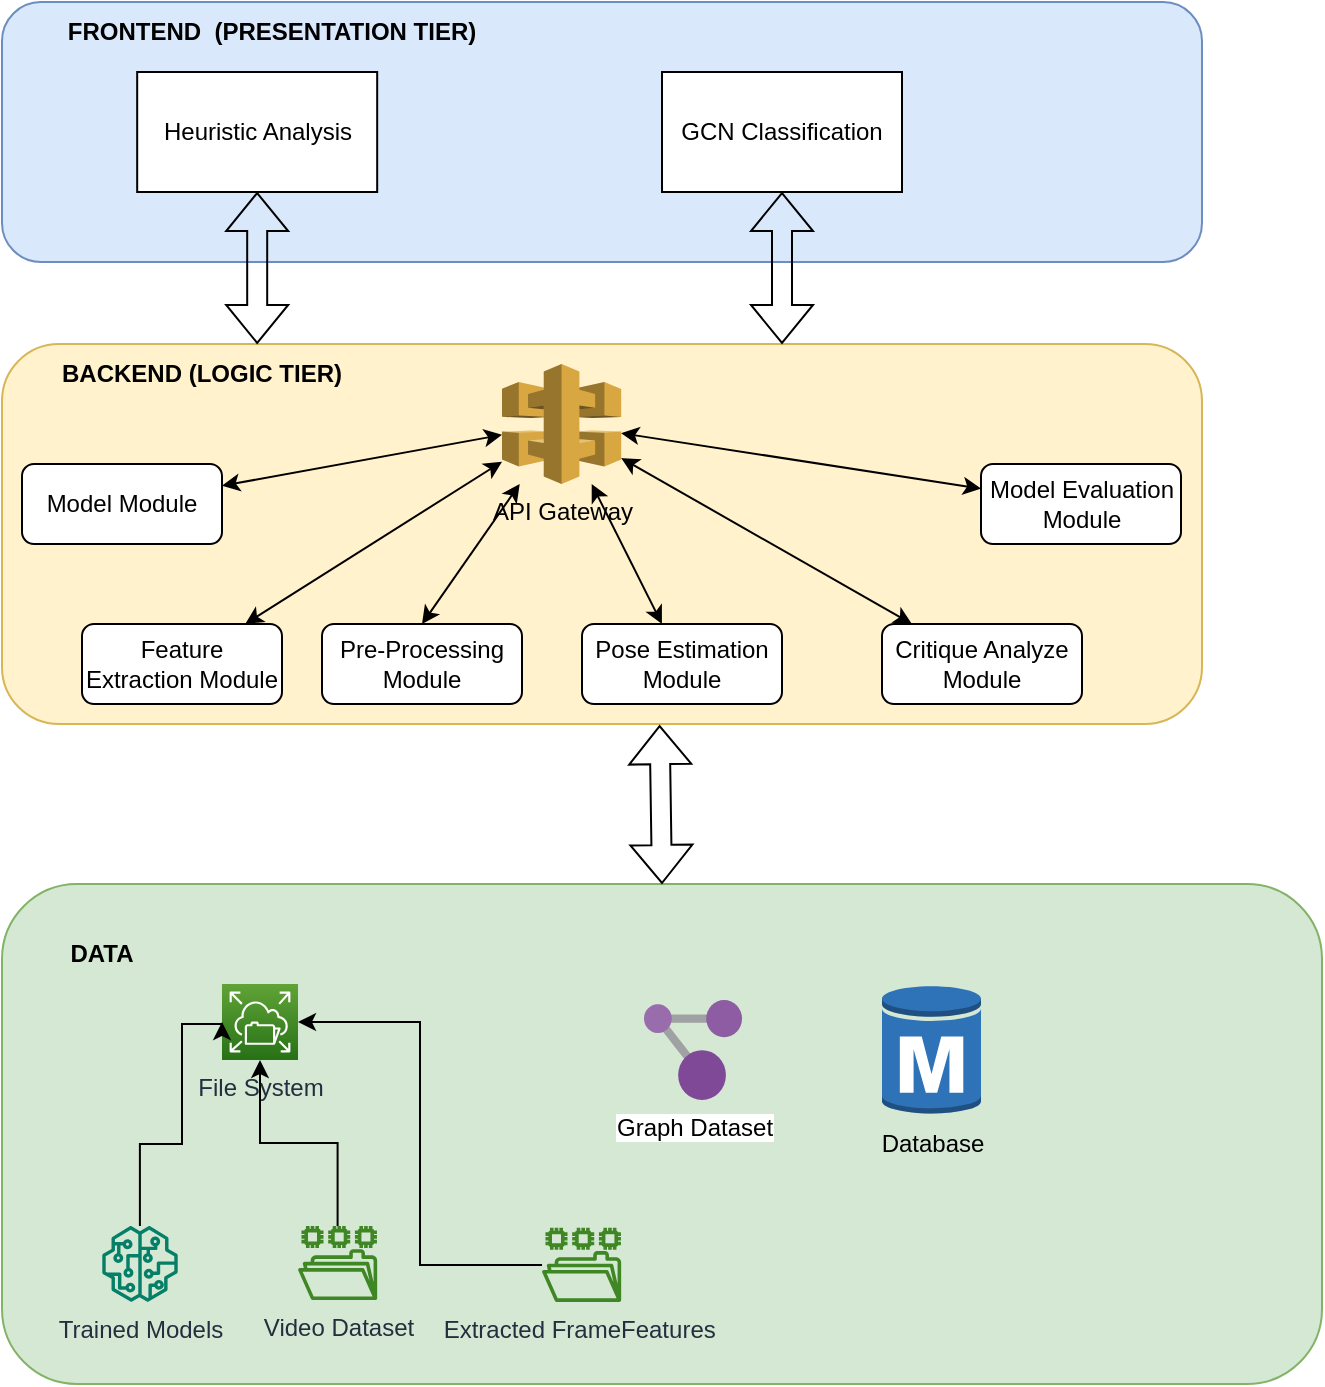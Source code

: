 <mxfile version="20.2.7" type="github">
  <diagram id="j5IfUhy7U0jLYugJBKRZ" name="Page-1">
    <mxGraphModel dx="786" dy="402" grid="1" gridSize="10" guides="1" tooltips="1" connect="1" arrows="1" fold="1" page="1" pageScale="1" pageWidth="850" pageHeight="1100" math="0" shadow="0">
      <root>
        <mxCell id="0" />
        <mxCell id="1" parent="0" />
        <mxCell id="sitT_WliWIex5_6N1mFP-2" value="" style="rounded=1;whiteSpace=wrap;html=1;fillColor=#dae8fc;strokeColor=#6c8ebf;" vertex="1" parent="1">
          <mxGeometry x="80" y="9" width="600" height="130" as="geometry" />
        </mxCell>
        <mxCell id="sitT_WliWIex5_6N1mFP-3" value="&lt;b&gt;FRONTEND&amp;nbsp; (PRESENTATION TIER)&lt;/b&gt;" style="text;html=1;strokeColor=none;fillColor=none;align=center;verticalAlign=middle;whiteSpace=wrap;rounded=0;" vertex="1" parent="1">
          <mxGeometry x="110" y="9" width="210" height="30" as="geometry" />
        </mxCell>
        <mxCell id="sitT_WliWIex5_6N1mFP-4" value="" style="rounded=1;whiteSpace=wrap;html=1;fillColor=#fff2cc;strokeColor=#d6b656;" vertex="1" parent="1">
          <mxGeometry x="80" y="180" width="600" height="190" as="geometry" />
        </mxCell>
        <mxCell id="sitT_WliWIex5_6N1mFP-5" value="&lt;b&gt;BACKEND (LOGIC TIER)&lt;/b&gt;" style="text;html=1;strokeColor=none;fillColor=none;align=center;verticalAlign=middle;whiteSpace=wrap;rounded=0;" vertex="1" parent="1">
          <mxGeometry x="105" y="180" width="150" height="30" as="geometry" />
        </mxCell>
        <mxCell id="sitT_WliWIex5_6N1mFP-6" value="" style="rounded=1;whiteSpace=wrap;html=1;fillColor=#d5e8d4;strokeColor=#82b366;" vertex="1" parent="1">
          <mxGeometry x="80" y="450" width="660" height="250" as="geometry" />
        </mxCell>
        <mxCell id="sitT_WliWIex5_6N1mFP-7" value="&lt;b&gt;DATA&lt;/b&gt;" style="text;html=1;strokeColor=none;fillColor=#d5e8d4;align=center;verticalAlign=middle;whiteSpace=wrap;rounded=0;direction=south;" vertex="1" parent="1">
          <mxGeometry x="115" y="455" width="30" height="60" as="geometry" />
        </mxCell>
        <mxCell id="sitT_WliWIex5_6N1mFP-8" value="File System&lt;br&gt;" style="sketch=0;points=[[0,0,0],[0.25,0,0],[0.5,0,0],[0.75,0,0],[1,0,0],[0,1,0],[0.25,1,0],[0.5,1,0],[0.75,1,0],[1,1,0],[0,0.25,0],[0,0.5,0],[0,0.75,0],[1,0.25,0],[1,0.5,0],[1,0.75,0]];outlineConnect=0;fontColor=#232F3E;gradientColor=#60A337;gradientDirection=north;fillColor=#277116;strokeColor=#ffffff;dashed=0;verticalLabelPosition=bottom;verticalAlign=top;align=center;html=1;fontSize=12;fontStyle=0;aspect=fixed;shape=mxgraph.aws4.resourceIcon;resIcon=mxgraph.aws4.elastic_file_system;" vertex="1" parent="1">
          <mxGeometry x="190" y="500" width="38" height="38" as="geometry" />
        </mxCell>
        <mxCell id="sitT_WliWIex5_6N1mFP-9" value="Database&lt;br&gt;" style="outlineConnect=0;dashed=0;verticalLabelPosition=bottom;verticalAlign=top;align=center;html=1;shape=mxgraph.aws3.rds_db_instance;fillColor=#2E73B8;gradientColor=none;" vertex="1" parent="1">
          <mxGeometry x="520" y="500" width="49.5" height="66" as="geometry" />
        </mxCell>
        <mxCell id="sitT_WliWIex5_6N1mFP-14" style="edgeStyle=orthogonalEdgeStyle;rounded=0;orthogonalLoop=1;jettySize=auto;html=1;entryX=0;entryY=0.5;entryDx=0;entryDy=0;entryPerimeter=0;" edge="1" parent="1" source="sitT_WliWIex5_6N1mFP-10" target="sitT_WliWIex5_6N1mFP-8">
          <mxGeometry relative="1" as="geometry">
            <Array as="points">
              <mxPoint x="149" y="580" />
              <mxPoint x="170" y="580" />
              <mxPoint x="170" y="520" />
            </Array>
          </mxGeometry>
        </mxCell>
        <mxCell id="sitT_WliWIex5_6N1mFP-10" value="Trained Models" style="sketch=0;outlineConnect=0;fontColor=#232F3E;gradientColor=none;fillColor=#067F68;strokeColor=none;dashed=0;verticalLabelPosition=bottom;verticalAlign=top;align=center;html=1;fontSize=12;fontStyle=0;aspect=fixed;pointerEvents=1;shape=mxgraph.aws4.sagemaker_model;" vertex="1" parent="1">
          <mxGeometry x="130" y="620.95" width="38" height="38" as="geometry" />
        </mxCell>
        <mxCell id="sitT_WliWIex5_6N1mFP-15" style="edgeStyle=orthogonalEdgeStyle;rounded=0;orthogonalLoop=1;jettySize=auto;html=1;" edge="1" parent="1" source="sitT_WliWIex5_6N1mFP-11" target="sitT_WliWIex5_6N1mFP-8">
          <mxGeometry relative="1" as="geometry">
            <mxPoint x="220" y="480" as="targetPoint" />
          </mxGeometry>
        </mxCell>
        <mxCell id="sitT_WliWIex5_6N1mFP-11" value="Video Dataset" style="sketch=0;outlineConnect=0;fontColor=#232F3E;gradientColor=none;fillColor=#3F8624;strokeColor=none;dashed=0;verticalLabelPosition=bottom;verticalAlign=top;align=center;html=1;fontSize=12;fontStyle=0;aspect=fixed;pointerEvents=1;shape=mxgraph.aws4.file_system;" vertex="1" parent="1">
          <mxGeometry x="228" y="620.95" width="39.59" height="37.05" as="geometry" />
        </mxCell>
        <mxCell id="sitT_WliWIex5_6N1mFP-16" style="edgeStyle=orthogonalEdgeStyle;rounded=0;orthogonalLoop=1;jettySize=auto;html=1;entryX=1;entryY=0.5;entryDx=0;entryDy=0;entryPerimeter=0;" edge="1" parent="1" source="sitT_WliWIex5_6N1mFP-12" target="sitT_WliWIex5_6N1mFP-8">
          <mxGeometry relative="1" as="geometry" />
        </mxCell>
        <mxCell id="sitT_WliWIex5_6N1mFP-12" value="Extracted FrameFeatures&amp;nbsp;" style="sketch=0;outlineConnect=0;fontColor=#232F3E;gradientColor=none;fillColor=#3F8624;strokeColor=none;dashed=0;verticalLabelPosition=bottom;verticalAlign=top;align=center;html=1;fontSize=12;fontStyle=0;aspect=fixed;pointerEvents=1;shape=mxgraph.aws4.file_system;" vertex="1" parent="1">
          <mxGeometry x="350" y="621.9" width="39.59" height="37.05" as="geometry" />
        </mxCell>
        <mxCell id="sitT_WliWIex5_6N1mFP-13" value="Graph Dataset&lt;br&gt;" style="sketch=0;aspect=fixed;html=1;points=[];align=center;image;fontSize=12;image=img/lib/mscae/Resource_Graph_Explorer.svg;" vertex="1" parent="1">
          <mxGeometry x="401" y="508" width="49" height="50" as="geometry" />
        </mxCell>
        <mxCell id="sitT_WliWIex5_6N1mFP-17" value="Heuristic Analysis&lt;br&gt;" style="rounded=0;whiteSpace=wrap;html=1;" vertex="1" parent="1">
          <mxGeometry x="147.59" y="44" width="120" height="60" as="geometry" />
        </mxCell>
        <mxCell id="sitT_WliWIex5_6N1mFP-18" value="GCN Classification" style="rounded=0;whiteSpace=wrap;html=1;" vertex="1" parent="1">
          <mxGeometry x="410" y="44" width="120" height="60" as="geometry" />
        </mxCell>
        <mxCell id="sitT_WliWIex5_6N1mFP-19" value="Feature Extraction Module" style="rounded=1;whiteSpace=wrap;html=1;" vertex="1" parent="1">
          <mxGeometry x="120" y="320" width="100" height="40" as="geometry" />
        </mxCell>
        <mxCell id="sitT_WliWIex5_6N1mFP-20" value="Pre-Processing Module" style="rounded=1;whiteSpace=wrap;html=1;" vertex="1" parent="1">
          <mxGeometry x="240" y="320" width="100" height="40" as="geometry" />
        </mxCell>
        <mxCell id="sitT_WliWIex5_6N1mFP-22" value="Pose Estimation Module" style="rounded=1;whiteSpace=wrap;html=1;" vertex="1" parent="1">
          <mxGeometry x="370" y="320" width="100" height="40" as="geometry" />
        </mxCell>
        <mxCell id="sitT_WliWIex5_6N1mFP-23" value="Critique Analyze Module" style="rounded=1;whiteSpace=wrap;html=1;" vertex="1" parent="1">
          <mxGeometry x="520" y="320" width="100" height="40" as="geometry" />
        </mxCell>
        <mxCell id="sitT_WliWIex5_6N1mFP-25" value="API Gateway&lt;br&gt;" style="outlineConnect=0;dashed=0;verticalLabelPosition=bottom;verticalAlign=top;align=center;html=1;shape=mxgraph.aws3.api_gateway;fillColor=#D9A741;gradientColor=none;" vertex="1" parent="1">
          <mxGeometry x="330" y="190" width="59.59" height="60" as="geometry" />
        </mxCell>
        <mxCell id="sitT_WliWIex5_6N1mFP-28" value="" style="endArrow=classic;startArrow=classic;html=1;rounded=0;" edge="1" parent="1" source="sitT_WliWIex5_6N1mFP-19" target="sitT_WliWIex5_6N1mFP-25">
          <mxGeometry width="50" height="50" relative="1" as="geometry">
            <mxPoint x="380" y="290" as="sourcePoint" />
            <mxPoint x="430" y="240" as="targetPoint" />
          </mxGeometry>
        </mxCell>
        <mxCell id="sitT_WliWIex5_6N1mFP-29" value="" style="endArrow=classic;startArrow=classic;html=1;rounded=0;exitX=0.5;exitY=0;exitDx=0;exitDy=0;" edge="1" parent="1" source="sitT_WliWIex5_6N1mFP-20" target="sitT_WliWIex5_6N1mFP-25">
          <mxGeometry width="50" height="50" relative="1" as="geometry">
            <mxPoint x="234.949" y="290" as="sourcePoint" />
            <mxPoint x="340" y="243.257" as="targetPoint" />
          </mxGeometry>
        </mxCell>
        <mxCell id="sitT_WliWIex5_6N1mFP-30" value="" style="endArrow=classic;startArrow=classic;html=1;rounded=0;" edge="1" parent="1" source="sitT_WliWIex5_6N1mFP-22" target="sitT_WliWIex5_6N1mFP-25">
          <mxGeometry width="50" height="50" relative="1" as="geometry">
            <mxPoint x="330" y="290" as="sourcePoint" />
            <mxPoint x="349.898" y="260" as="targetPoint" />
          </mxGeometry>
        </mxCell>
        <mxCell id="sitT_WliWIex5_6N1mFP-31" value="" style="endArrow=classic;startArrow=classic;html=1;rounded=0;" edge="1" parent="1" source="sitT_WliWIex5_6N1mFP-23" target="sitT_WliWIex5_6N1mFP-25">
          <mxGeometry width="50" height="50" relative="1" as="geometry">
            <mxPoint x="429.641" y="290" as="sourcePoint" />
            <mxPoint x="399.59" y="259.872" as="targetPoint" />
          </mxGeometry>
        </mxCell>
        <mxCell id="sitT_WliWIex5_6N1mFP-32" value="Model Module" style="rounded=1;whiteSpace=wrap;html=1;" vertex="1" parent="1">
          <mxGeometry x="90" y="240" width="100" height="40" as="geometry" />
        </mxCell>
        <mxCell id="sitT_WliWIex5_6N1mFP-33" value="Model Evaluation Module" style="rounded=1;whiteSpace=wrap;html=1;" vertex="1" parent="1">
          <mxGeometry x="569.5" y="240" width="100" height="40" as="geometry" />
        </mxCell>
        <mxCell id="sitT_WliWIex5_6N1mFP-34" value="" style="endArrow=classic;startArrow=classic;html=1;rounded=0;" edge="1" parent="1" source="sitT_WliWIex5_6N1mFP-33" target="sitT_WliWIex5_6N1mFP-25">
          <mxGeometry width="50" height="50" relative="1" as="geometry">
            <mxPoint x="494.966" y="330" as="sourcePoint" />
            <mxPoint x="399.59" y="253.803" as="targetPoint" />
          </mxGeometry>
        </mxCell>
        <mxCell id="sitT_WliWIex5_6N1mFP-35" value="" style="endArrow=classic;startArrow=classic;html=1;rounded=0;" edge="1" parent="1" source="sitT_WliWIex5_6N1mFP-32" target="sitT_WliWIex5_6N1mFP-25">
          <mxGeometry width="50" height="50" relative="1" as="geometry">
            <mxPoint x="211.633" y="330" as="sourcePoint" />
            <mxPoint x="340" y="248.838" as="targetPoint" />
          </mxGeometry>
        </mxCell>
        <mxCell id="sitT_WliWIex5_6N1mFP-37" value="" style="shape=flexArrow;endArrow=classic;startArrow=classic;html=1;rounded=0;entryX=0.5;entryY=1;entryDx=0;entryDy=0;exitX=0.684;exitY=0;exitDx=0;exitDy=0;exitPerimeter=0;" edge="1" parent="1" source="sitT_WliWIex5_6N1mFP-5" target="sitT_WliWIex5_6N1mFP-17">
          <mxGeometry width="100" height="100" relative="1" as="geometry">
            <mxPoint x="155" y="230" as="sourcePoint" />
            <mxPoint x="255" y="130" as="targetPoint" />
          </mxGeometry>
        </mxCell>
        <mxCell id="sitT_WliWIex5_6N1mFP-38" value="" style="shape=flexArrow;endArrow=classic;startArrow=classic;html=1;rounded=0;entryX=0.5;entryY=1;entryDx=0;entryDy=0;" edge="1" parent="1" target="sitT_WliWIex5_6N1mFP-18">
          <mxGeometry width="100" height="100" relative="1" as="geometry">
            <mxPoint x="470" y="180" as="sourcePoint" />
            <mxPoint x="217.59" y="114" as="targetPoint" />
          </mxGeometry>
        </mxCell>
        <mxCell id="sitT_WliWIex5_6N1mFP-39" value="" style="shape=flexArrow;endArrow=classic;startArrow=classic;html=1;rounded=0;entryX=0.548;entryY=1.003;entryDx=0;entryDy=0;exitX=0.5;exitY=0;exitDx=0;exitDy=0;entryPerimeter=0;" edge="1" parent="1" source="sitT_WliWIex5_6N1mFP-6" target="sitT_WliWIex5_6N1mFP-4">
          <mxGeometry width="100" height="100" relative="1" as="geometry">
            <mxPoint x="480" y="190" as="sourcePoint" />
            <mxPoint x="480" y="114" as="targetPoint" />
          </mxGeometry>
        </mxCell>
      </root>
    </mxGraphModel>
  </diagram>
</mxfile>
